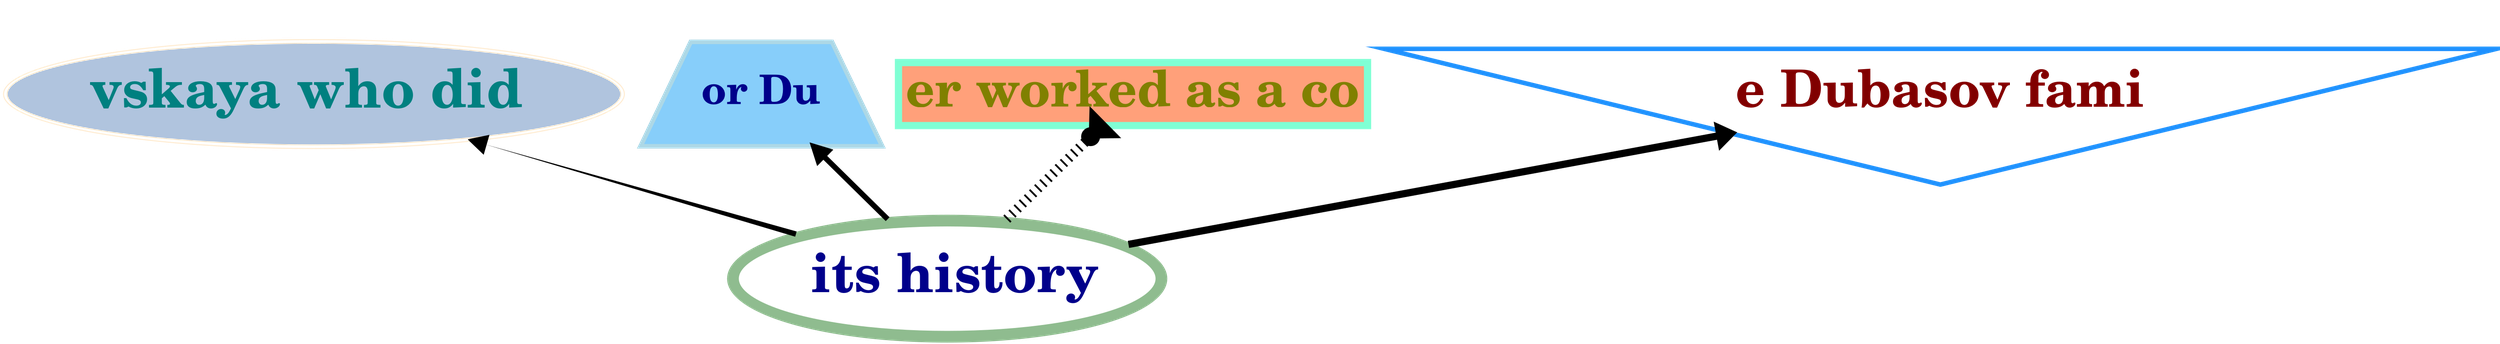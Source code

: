 strict digraph "" {
	graph [bb="0,0,2724.8,357.47",
		bgcolor=transparent,
		labeljust=l,
		overlap=false,
		rankdir=BT,
		sep="+25,25"
	];
	node [fontname="C059 Bold",
		label="\N"
	];
	" its history"	[color=darkseagreen,
		fillcolor=white,
		fontcolor="#00008B",
		fontsize=60,
		height=1.6757,
		label=" its history",
		penwidth=5,
		peripheries=3,
		pos="1029.2,60.326",
		shape=ellipse,
		style=filled,
		width=6.488];
	"vskaya who did "	[color=blanchedalmond,
		fillcolor=lightsteelblue,
		fontcolor="#008080",
		fontsize=60,
		height=1.5646,
		label="vskaya who did ",
		penwidth=1,
		peripheries=2,
		pos="339.17,257.06",
		shape=ellipse,
		style=filled,
		width=9.4214];
	" its history" -> "vskaya who did "	[arrowhead=normal,
		arrowsize=1.25,
		penwidth=6,
		pos="e,506.82,207.93 871.62,105.01 813.61,121.16 747.38,139.66 687.17,156.65 632.49,172.08 573.03,189.01 518.99,204.46",
		style=tapered];
	"or Du"	[color=lightblue,
		fillcolor=lightskyblue,
		fontcolor="#00008B",
		fontsize=45,
		height=1.6111,
		label="or Du",
		penwidth=5,
		pos="830.17,257.06",
		shape=trapezium,
		style=filled,
		width=3.7222];
	" its history" -> "or Du"	[arrowhead=normal,
		arrowsize=1.5,
		penwidth=6,
		pos="e,888.57,198.91 970.27,118.96 948.01,140.75 922.47,165.73 899.35,188.36",
		style=solid];
	"er worked as a co"	[color=aquamarine,
		fillcolor=lightsalmon,
		fontcolor="#808000",
		fontsize=56,
		height=0.97222,
		label="er worked as a co",
		penwidth=8,
		pos="1228.2,257.06",
		shape=box,
		style=filled,
		width=6.8194];
	" its history" -> "er worked as a co"	[arrowhead=invodot,
		arrowsize=1.25,
		penwidth=11,
		pos="e,1193.4,222.03 1088.1,118.96 1116.3,146.6 1149.8,179.4 1177,205.98",
		style=dotted];
	"e Dubasov fami"	[color=dodgerblue,
		fillcolor=lightyellow,
		fontcolor="#800000",
		fontsize=57,
		height=2.7891,
		label="e Dubasov fami",
		penwidth=5,
		pos="2108.2,257.06",
		shape=invtriangle,
		width=17.128];
	" its history" -> "e Dubasov fami"	[arrowhead=normal,
		arrowsize=1.25,
		penwidth=8,
		pos="e,1873.8,213.76 1219,95.581 1397.6,127.82 1666.1,176.28 1861.3,211.51",
		style=bold];
}
